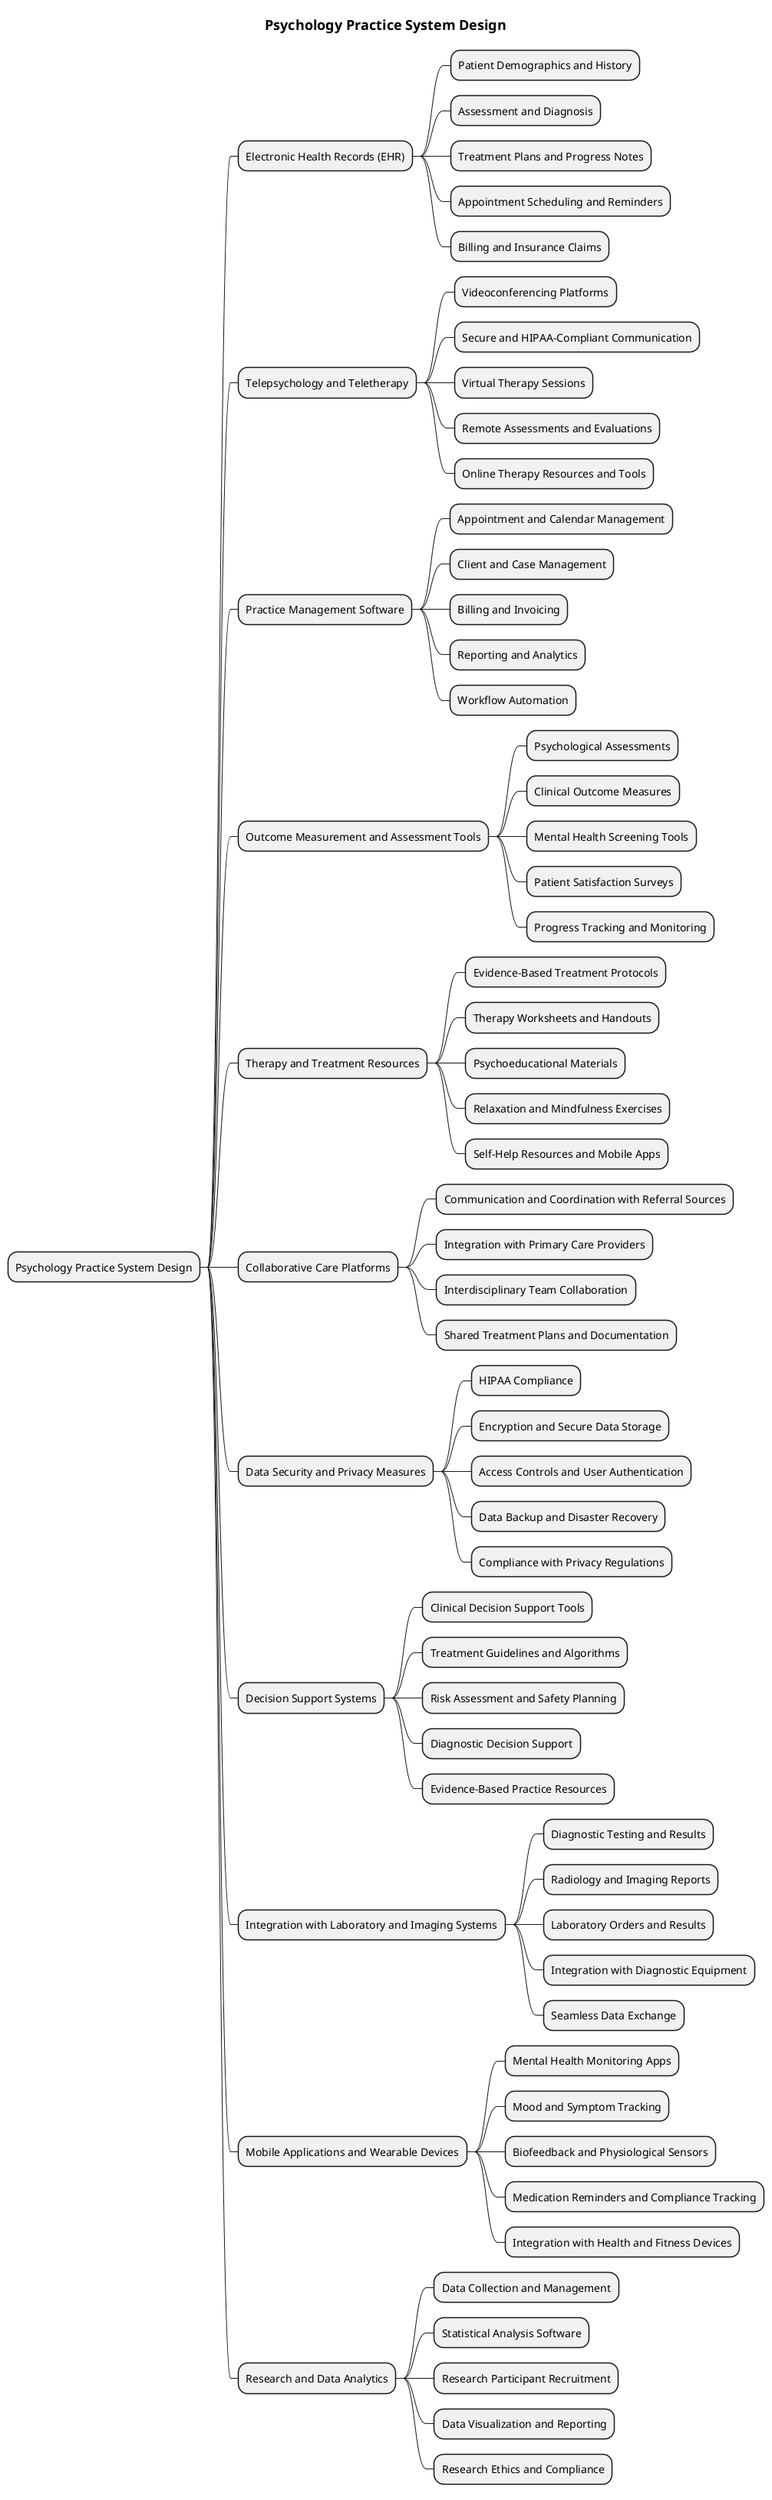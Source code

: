 @startmindmap

title = Psychology Practice System Design
* Psychology Practice System Design
** Electronic Health Records (EHR)
*** Patient Demographics and History
*** Assessment and Diagnosis
*** Treatment Plans and Progress Notes
*** Appointment Scheduling and Reminders
*** Billing and Insurance Claims
** Telepsychology and Teletherapy
*** Videoconferencing Platforms
*** Secure and HIPAA-Compliant Communication
*** Virtual Therapy Sessions
*** Remote Assessments and Evaluations
*** Online Therapy Resources and Tools
** Practice Management Software
*** Appointment and Calendar Management
*** Client and Case Management
*** Billing and Invoicing
*** Reporting and Analytics
*** Workflow Automation
** Outcome Measurement and Assessment Tools
*** Psychological Assessments
*** Clinical Outcome Measures
*** Mental Health Screening Tools
*** Patient Satisfaction Surveys
*** Progress Tracking and Monitoring
** Therapy and Treatment Resources
*** Evidence-Based Treatment Protocols
*** Therapy Worksheets and Handouts
*** Psychoeducational Materials
*** Relaxation and Mindfulness Exercises
*** Self-Help Resources and Mobile Apps
** Collaborative Care Platforms
*** Communication and Coordination with Referral Sources
*** Integration with Primary Care Providers
*** Interdisciplinary Team Collaboration
*** Shared Treatment Plans and Documentation
** Data Security and Privacy Measures
*** HIPAA Compliance
*** Encryption and Secure Data Storage
*** Access Controls and User Authentication
*** Data Backup and Disaster Recovery
*** Compliance with Privacy Regulations
** Decision Support Systems
*** Clinical Decision Support Tools
*** Treatment Guidelines and Algorithms
*** Risk Assessment and Safety Planning
*** Diagnostic Decision Support
*** Evidence-Based Practice Resources
** Integration with Laboratory and Imaging Systems
*** Diagnostic Testing and Results
*** Radiology and Imaging Reports
*** Laboratory Orders and Results
*** Integration with Diagnostic Equipment
*** Seamless Data Exchange
** Mobile Applications and Wearable Devices
*** Mental Health Monitoring Apps
*** Mood and Symptom Tracking
*** Biofeedback and Physiological Sensors
*** Medication Reminders and Compliance Tracking
*** Integration with Health and Fitness Devices
** Research and Data Analytics
*** Data Collection and Management
*** Statistical Analysis Software
*** Research Participant Recruitment
*** Data Visualization and Reporting
*** Research Ethics and Compliance

@endmindmap
